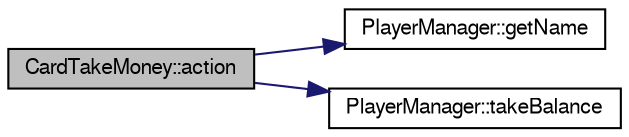 digraph G
{
  edge [fontname="FreeSans",fontsize="10",labelfontname="FreeSans",labelfontsize="10"];
  node [fontname="FreeSans",fontsize="10",shape=record];
  rankdir="LR";
  Node1 [label="CardTakeMoney::action",height=0.2,width=0.4,color="black", fillcolor="grey75", style="filled" fontcolor="black"];
  Node1 -> Node2 [color="midnightblue",fontsize="10",style="solid",fontname="FreeSans"];
  Node2 [label="PlayerManager::getName",height=0.2,width=0.4,color="black", fillcolor="white", style="filled",URL="$class_player_manager.html#a2604043abc318ee6c9a26529ed31fcce",tooltip="method that returns the name of the current Player"];
  Node1 -> Node3 [color="midnightblue",fontsize="10",style="solid",fontname="FreeSans"];
  Node3 [label="PlayerManager::takeBalance",height=0.2,width=0.4,color="black", fillcolor="white", style="filled",URL="$class_player_manager.html#acd9bbb63c6003cbfd4ef914752f3e17f",tooltip="takes an amount of money from the balance of the Player"];
}
